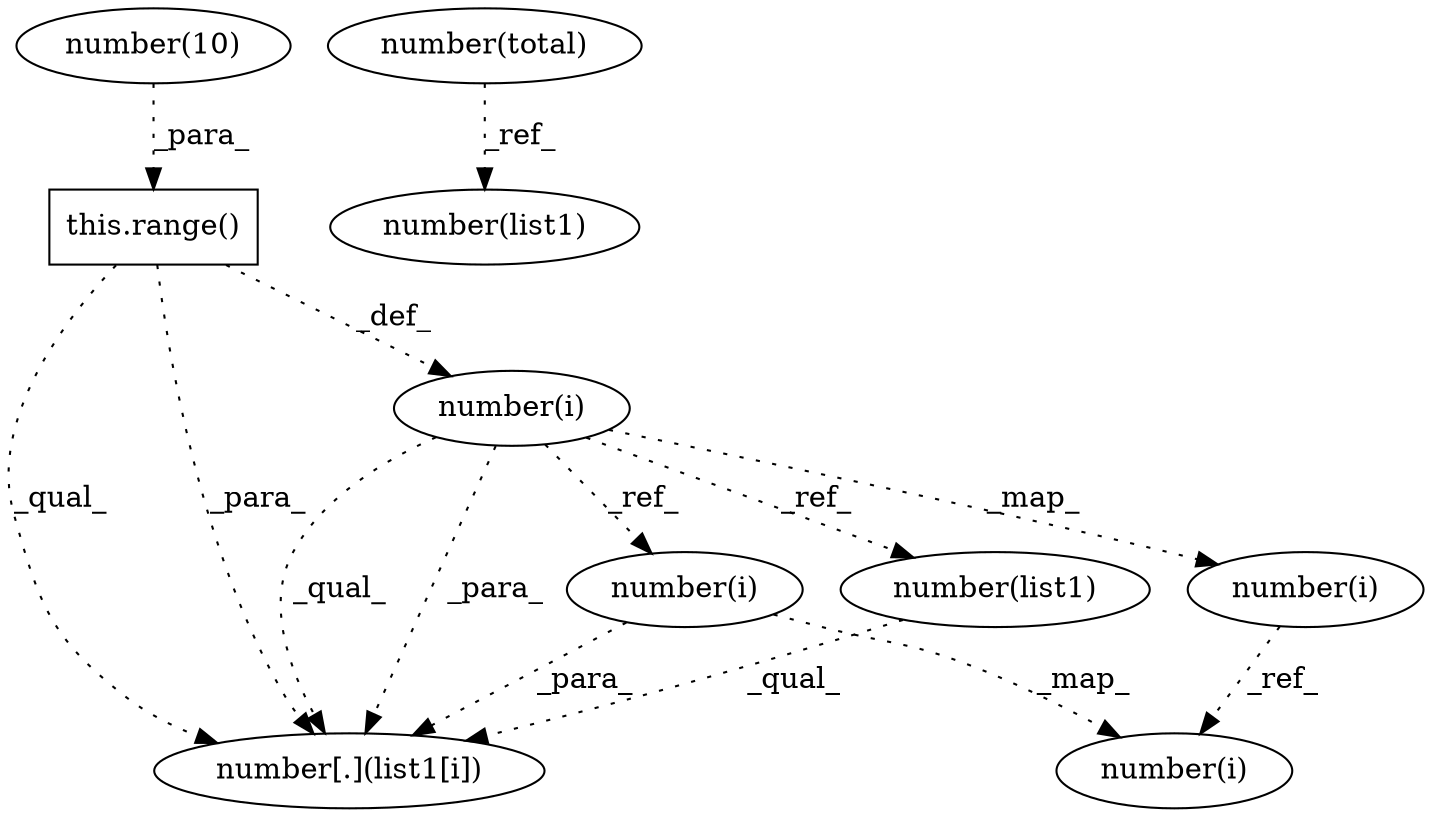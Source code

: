 digraph G {
1 [label="number[.](list1[i])" shape=ellipse]
2 [label="number(list1)" shape=ellipse]
3 [label="number(i)" shape=ellipse]
4 [label="number(total)" shape=ellipse]
5 [label="number(i)" shape=ellipse]
6 [label="number(i)" shape=ellipse]
7 [label="number(10)" shape=ellipse]
8 [label="number(i)" shape=ellipse]
9 [label="number(list1)" shape=ellipse]
10 [label="this.range()" shape=box]
2 -> 1 [label="_qual_" style=dotted];
6 -> 1 [label="_para_" style=dotted];
8 -> 1 [label="_qual_" style=dotted];
10 -> 1 [label="_qual_" style=dotted];
8 -> 1 [label="_para_" style=dotted];
10 -> 1 [label="_para_" style=dotted];
8 -> 2 [label="_ref_" style=dotted];
5 -> 3 [label="_ref_" style=dotted];
6 -> 3 [label="_map_" style=dotted];
8 -> 5 [label="_map_" style=dotted];
8 -> 6 [label="_ref_" style=dotted];
10 -> 8 [label="_def_" style=dotted];
4 -> 9 [label="_ref_" style=dotted];
7 -> 10 [label="_para_" style=dotted];
}